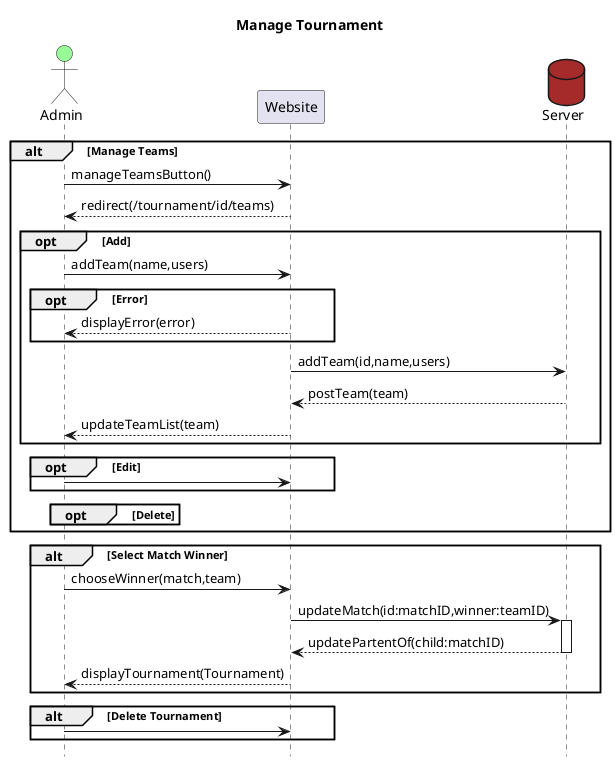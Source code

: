 @startuml Manage Tournament
title Manage Tournament
Actor Admin #palegreen
participant Website
database Server #brown
hide footbox

alt Manage Teams
    Admin->Website: manageTeamsButton()
    Website-->Admin: redirect(/tournament/id/teams)
    opt Add 
        Admin->Website: addTeam(name,users)
            opt Error
                Website-->Admin: displayError(error)
            end
        Website->Server: addTeam(id,name,users)
        Server-->Website: postTeam(team)
        Website-->Admin: updateTeamList(team)
    end
    opt Edit
        Admin->Website: 
    end
    opt Delete
    end
end

alt Select Match Winner
    Admin->Website: chooseWinner(match,team)
    Website->Server: updateMatch(id:matchID,winner:teamID)
        activate Server
    Server-->Website: updatePartentOf(child:matchID)
        deactivate Server
    Website-->Admin: displayTournament(Tournament)
end

alt Delete Tournament
    Admin->Website: 
end


@enduml